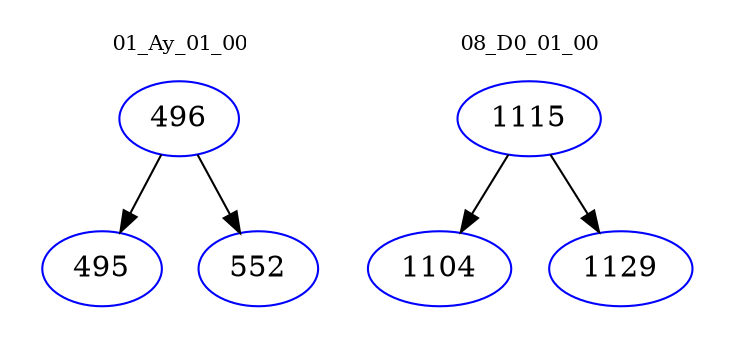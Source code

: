 digraph{
subgraph cluster_0 {
color = white
label = "01_Ay_01_00";
fontsize=10;
T0_496 [label="496", color="blue"]
T0_496 -> T0_495 [color="black"]
T0_495 [label="495", color="blue"]
T0_496 -> T0_552 [color="black"]
T0_552 [label="552", color="blue"]
}
subgraph cluster_1 {
color = white
label = "08_D0_01_00";
fontsize=10;
T1_1115 [label="1115", color="blue"]
T1_1115 -> T1_1104 [color="black"]
T1_1104 [label="1104", color="blue"]
T1_1115 -> T1_1129 [color="black"]
T1_1129 [label="1129", color="blue"]
}
}
